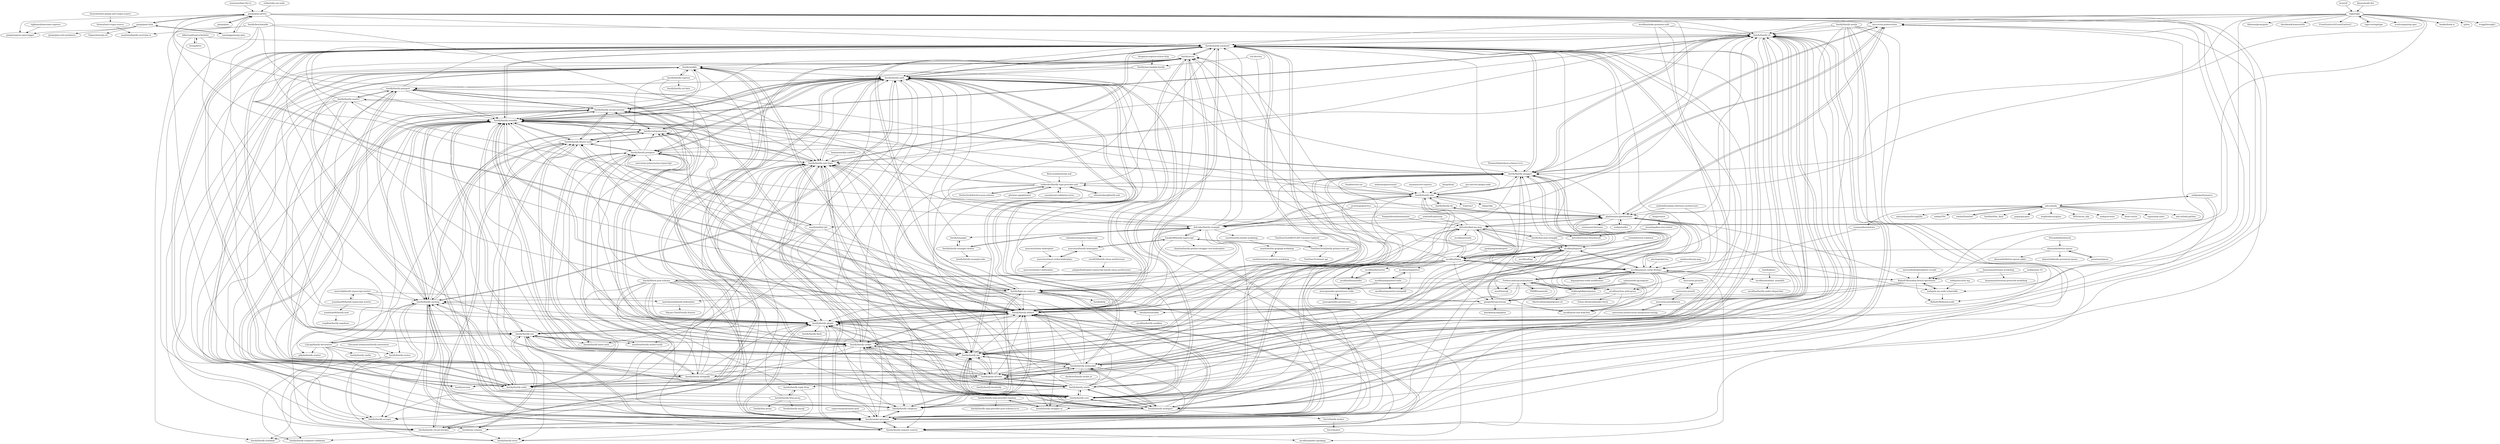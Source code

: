 digraph G {
"tapjs/tapjs" -> "tape-testing/tape" ["e"=1]
"tapjs/tapjs" -> "mercurius-js/mercurius" ["e"=1]
"tapjs/tapjs" -> "fastify/fastify-cli"
"tapjs/tapjs" -> "delvedor/find-my-way"
"tapjs/tapjs" -> "scottcorgan/tap-spec" ["e"=1]
"tapjs/tapjs" -> "fastify/fastify-autoload"
"tapjs/tapjs" -> "fastify/fastify-swagger"
"tapjs/tapjs" -> "hookio/hook.io" ["e"=1]
"tapjs/tapjs" -> "tj/dox" ["e"=1]
"tapjs/tapjs" -> "fastify/light-my-request"
"tapjs/tapjs" -> "rvagg/through2" ["e"=1]
"tapjs/tapjs" -> "thlorenz/proxyquire" ["e"=1]
"tapjs/tapjs" -> "platformatic/platformatic"
"tapjs/tapjs" -> "davidmarkclements/0x" ["e"=1]
"tapjs/tapjs" -> "EventEmitter2/EventEmitter2" ["e"=1]
"fastify/aws-lambda-fastify" -> "fastify/fastify-sensible"
"fastify/aws-lambda-fastify" -> "fastify/fastify-rate-limit"
"fastify/aws-lambda-fastify" -> "fastify/fastify-auth"
"fastify/aws-lambda-fastify" -> "mcollina/hyperid"
"SGrondin/bottleneck" -> "diamondio/better-queue" ["e"=1]
"pinojs/pino-pretty" -> "pinojs/pino" ["e"=1]
"pinojs/pino-pretty" -> "pinojs/pino-http"
"pinojs/pino-pretty" -> "iamolegga/nestjs-pino" ["e"=1]
"pinojs/pino-pretty" -> "fastify/fastify-helmet"
"pinojs/pino-pretty" -> "fastify/fastify-sensible"
"pinojs/pino-pretty" -> "fastify/fastify-swagger"
"pinojs/pino-pretty" -> "fastify/fastify-cli"
"pinojs/pino-pretty" -> "fastify/fastify-multipart"
"pinojs/pino-pretty" -> "fastify/fastify-autoload"
"pinojs/pino-pretty" -> "fastify/light-my-request"
"pinojs/pino-pretty" -> "mercurius-js/mercurius" ["e"=1]
"pinojs/pino-pretty" -> "fastify/fastify-cors"
"pinojs/pino-pretty" -> "pinojs/express-pino-logger"
"pinojs/pino-pretty" -> "fastify/fastify-static"
"pinojs/pino-pretty" -> "delvedor/fastify-example"
"josdejong/workerpool" -> "mcollina/fastq" ["e"=1]
"mercurius-js/mercurius" -> "fastify/fastify-swagger" ["e"=1]
"mercurius-js/mercurius" -> "platformatic/platformatic" ["e"=1]
"mercurius-js/mercurius" -> "fastify/fastify-cli" ["e"=1]
"mercurius-js/mercurius" -> "fastify/fastify-vite" ["e"=1]
"mercurius-js/mercurius" -> "fastify/under-pressure" ["e"=1]
"Ff00ff/mammoth" -> "ForbesLindesay/atdatabases" ["e"=1]
"fastify/fastify-static" -> "fastify/fastify-helmet"
"fastify/fastify-static" -> "fastify/fastify-cors"
"fastify/fastify-static" -> "fastify/fastify-cookie"
"fastify/fastify-static" -> "fastify/fastify-jwt"
"fastify/fastify-static" -> "fastify/fastify-autoload"
"fastify/fastify-static" -> "fastify/fastify-multipart"
"fastify/fastify-static" -> "fastify/point-of-view"
"fastify/fastify-static" -> "fastify/fastify-sensible"
"fastify/fastify-static" -> "fastify/fastify-compress"
"fastify/fastify-static" -> "fastify/fastify-websocket"
"fastify/fastify-static" -> "fastify/fastify-swagger"
"fastify/fastify-static" -> "fastify/fastify-plugin"
"fastify/fastify-static" -> "fastify/fastify-rate-limit"
"fastify/fastify-static" -> "fastify/fastify-cli"
"fastify/fastify-static" -> "fastify/fastify-auth"
"fastify/fluent-json-schema" -> "fastify/fastify-autoload"
"fastify/fluent-json-schema" -> "fastify/fastify-request-context"
"fastify/fluent-json-schema" -> "fastify/fastify-sensible"
"fastify/fluent-json-schema" -> "fastify/fastify-plugin"
"fastify/fluent-json-schema" -> "fastify/fastify-cli"
"fastify/fluent-json-schema" -> "pinojs/thread-stream"
"fastify/fluent-json-schema" -> "delvedor/fastify-example"
"fastify/fluent-json-schema" -> "fastify/light-my-request"
"fastify/fluent-json-schema" -> "fastify/fastify-reply-from"
"fastify/fluent-json-schema" -> "fastify/fastify-mongodb"
"fastify/fluent-json-schema" -> "fastify/under-pressure"
"fastify/fluent-json-schema" -> "fastify/fastify-redis"
"fastify/fluent-json-schema" -> "fastify/fastify-helmet"
"fastify/fluent-json-schema" -> "fastify/point-of-view"
"fastify/fluent-json-schema" -> "fastify/restartable"
"marnusw/date-fns-tz" -> "pinojs/pino-pretty" ["e"=1]
"lmammino/streams-workshop" -> "lmammino/iteration-protocols-workshop"
"lmammino/streams-workshop" -> "RafaelGSS/nodejs-bench-operations"
"fastify/fastify-env" -> "fastify/fastify-autoload"
"fastify/fastify-env" -> "fastify/fastify-sensible"
"fastify/fastify-env" -> "fastify/env-schema"
"fastify/fastify-env" -> "fastify/fastify-plugin"
"fastify/fastify-env" -> "fastify/fastify-auth"
"fastify/fastify-env" -> "fastify/fastify-cookie"
"fastify/fastify-env" -> "fastify/fastify-error"
"fastify/fastify-env" -> "fastify/under-pressure"
"fastify/fastify-env" -> "L2jLiga/fastify-decorators"
"fastify/fastify-env" -> "fastify/fastify-mongodb"
"fastify/fastify-env" -> "nearform/fastify-auth0-verify"
"fastify/fastify-env" -> "fastify/fastify-basic-auth"
"fastify/under-pressure" -> "fastify/fastify-helmet"
"fastify/under-pressure" -> "fastify/fastify-compress"
"fastify/under-pressure" -> "fastify/fastify-caching"
"fastify/under-pressure" -> "fastify/fastify-sensible"
"fastify/under-pressure" -> "fastify/fastify-request-context"
"fastify/under-pressure" -> "fastify/fastify-rate-limit"
"fastify/under-pressure" -> "fastify/fastify-circuit-breaker"
"fastify/under-pressure" -> "fastify/avvio"
"fastify/under-pressure" -> "fastify/fastify-plugin"
"fastify/under-pressure" -> "fastify/fastify-bearer-auth"
"fastify/under-pressure" -> "fastify/env-schema"
"fastify/under-pressure" -> "fastify/fastify-env"
"fastify/under-pressure" -> "fastify/fastify-autoload"
"fastify/under-pressure" -> "fastify/light-my-request"
"fastify/under-pressure" -> "fastify/fastify-auth"
"fastify/fastify-reply-from" -> "fastify/fastify-http-proxy"
"fastify/fastify-reply-from" -> "fastify/fastify-error"
"fastify/fastify-autoload" -> "fastify/fastify-env"
"fastify/fastify-autoload" -> "fastify/fastify-sensible"
"fastify/fastify-autoload" -> "fastify/fastify-plugin"
"fastify/fastify-autoload" -> "fastify/fastify-helmet"
"fastify/fastify-autoload" -> "fastify/fastify-cli"
"fastify/fastify-autoload" -> "fastify/fastify-jwt"
"fastify/fastify-autoload" -> "fastify/fastify-auth"
"fastify/fastify-autoload" -> "fastify/light-my-request"
"fastify/fastify-autoload" -> "fastify/avvio"
"fastify/fastify-autoload" -> "fastify/fastify-rate-limit"
"fastify/fastify-autoload" -> "fastify/fastify-cookie"
"fastify/fastify-autoload" -> "fastify/fastify-multipart"
"fastify/fastify-autoload" -> "fastify/fastify-mongodb"
"fastify/fastify-autoload" -> "fastify/fastify-swagger"
"fastify/fastify-autoload" -> "fastify/under-pressure"
"nodejs/undici" -> "platformatic/platformatic" ["e"=1]
"fastify/fastify-routes" -> "fastify/fastify-response-validation"
"fastify/fastify-routes" -> "fastify/fastify-accepts"
"fastify/fastify-example-twitter" -> "fastify/example"
"fastify/fastify-example-twitter" -> "delvedor/fastify-example"
"fastify/fastify-example-twitter" -> "fastify/fastify-example-todo"
"bcoe/c8" -> "tapjs/tapjs" ["e"=1]
"fastify/fastify-compress" -> "fastify/fastify-caching"
"fastify/fastify-compress" -> "fastify/fastify-accepts"
"fastify/fastify-compress" -> "fastify/under-pressure"
"fastify/fastify-compress" -> "fastify/fastify-helmet"
"fastify/fastify-compress" -> "fastify/light-my-request"
"fastify/fastify-compress" -> "fastify/fastify-bearer-auth"
"fastify/fastify-compress" -> "fastify/middie"
"ForbesLindesay/atdatabases" -> "fastify/under-pressure"
"ForbesLindesay/atdatabases" -> "platformatic/platformatic"
"ForbesLindesay/atdatabases" -> "rickbergfalk/postgrator"
"ForbesLindesay/atdatabases" -> "mcollina/async-cache-dedupe"
"ForbesLindesay/atdatabases" -> "Ff00ff/mammoth" ["e"=1]
"ForbesLindesay/atdatabases" -> "pinojs/thread-stream"
"ForbesLindesay/atdatabases" -> "nearform/sql"
"ForbesLindesay/atdatabases" -> "mcollina/close-with-grace"
"ForbesLindesay/atdatabases" -> "mercurius-js/mercurius" ["e"=1]
"ForbesLindesay/atdatabases" -> "fastify/fastify-helmet"
"ForbesLindesay/atdatabases" -> "fastify/fastify-request-context"
"ForbesLindesay/atdatabases" -> "fastify/light-my-request"
"ForbesLindesay/atdatabases" -> "fastify/fastify-auth"
"matschik/fastify-typescript-starter" -> "yonathan06/fastify-typescript-starter"
"matschik/fastify-typescript-starter" -> "jellydn/fastify-starter"
"matschik/fastify-typescript-starter" -> "mattaharish/fastify-boilerplate"
"matschik/fastify-typescript-starter" -> "fastify/fastify-caching"
"salsita/node-pg-migrate" -> "rickbergfalk/postgrator" ["e"=1]
"fastify/fastify-cookie" -> "fastify/fastify-cors"
"fastify/fastify-cookie" -> "fastify/fastify-autoload"
"fastify/fastify-cookie" -> "fastify/fastify-helmet"
"fastify/fastify-cookie" -> "fastify/fastify-rate-limit"
"fastify/fastify-cookie" -> "fastify/fastify-jwt"
"fastify/fastify-cookie" -> "fastify/fastify-env"
"fastify/fastify-cookie" -> "fastify/session"
"fastify/fastify-cookie" -> "fastify/fastify-secure-session"
"fastify/fastify-cookie" -> "fastify/fastify-compress"
"fastify/fastify-cookie" -> "fastify/fastify-static"
"fastify/fastify-cookie" -> "fastify/fastify-multipart"
"fastify/fastify-cookie" -> "fastify/fastify-plugin"
"fastify/fastify-cookie" -> "fastify/fastify-postgres"
"fastify/fastify-cookie" -> "fastify/fastify-auth"
"fastify/fastify-cookie" -> "fastify/csrf-protection"
"supercharge/promise-pool" -> "fastify/under-pressure" ["e"=1]
"L2jLiga/fastify-decorators" -> "fastify/fastify-env"
"L2jLiga/fastify-decorators" -> "fastify/fastify-error"
"L2jLiga/fastify-decorators" -> "fastify/middie"
"L2jLiga/fastify-decorators" -> "fastify/fastify-routes"
"L2jLiga/fastify-decorators" -> "fastify/fastify-sensible"
"L2jLiga/fastify-decorators" -> "fastify/fastify-awilix"
"L2jLiga/fastify-decorators" -> "fastify/fastify-caching"
"L2jLiga/fastify-decorators" -> "fastify/fastify-response-validation"
"L2jLiga/fastify-decorators" -> "jellydn/fastify-starter"
"L2jLiga/fastify-decorators" -> "fastify/env-schema"
"L2jLiga/fastify-decorators" -> "fastify/fastify-compress"
"fastify/fastify-oauth2" -> "fastify/session"
"fastify/fastify-oauth2" -> "fastify/fastify-autoload"
"fastify/fastify-oauth2" -> "fastify/fastify-env"
"fastify/fastify-oauth2" -> "fastify/fastify-passport"
"fastify/fastify-oauth2" -> "fastify/fastify-sensible"
"fastify/fastify-oauth2" -> "fastify/fastify-secure-session"
"fastify/fastify-oauth2" -> "fastify/under-pressure"
"fastify/fastify-oauth2" -> "fastify/fastify-cookie"
"fastify/fastify-oauth2" -> "fastify/fastify-jwt"
"fastify/fastify-sensible" -> "fastify/fastify-auth"
"fastify/fastify-sensible" -> "fastify/fastify-autoload"
"fastify/fastify-sensible" -> "fastify/fastify-helmet"
"fastify/fastify-sensible" -> "fastify/fastify-caching"
"fastify/fastify-sensible" -> "fastify/fastify-rate-limit"
"fastify/fastify-sensible" -> "fastify/fastify-plugin"
"fastify/fastify-sensible" -> "fastify/fastify-env"
"fastify/fastify-sensible" -> "fastify/fastify-jwt"
"fastify/fastify-sensible" -> "fastify/under-pressure"
"fastify/fastify-sensible" -> "fastify/fastify-secure-session"
"fastify/fastify-sensible" -> "fastify/csrf-protection"
"fastify/fastify-sensible" -> "fastify/fastify-cli"
"fastify/fastify-sensible" -> "fastify/fastify-swagger"
"fastify/fastify-sensible" -> "fastify/fastify-bearer-auth"
"fastify/fastify-sensible" -> "fastify/fastify-redis"
"fastify/fastify-rate-limit" -> "fastify/fastify-helmet"
"fastify/fastify-rate-limit" -> "fastify/fastify-sensible"
"fastify/fastify-rate-limit" -> "fastify/fastify-auth"
"fastify/fastify-rate-limit" -> "fastify/fastify-circuit-breaker"
"fastify/fastify-rate-limit" -> "fastify/fastify-autoload"
"fastify/fastify-rate-limit" -> "fastify/under-pressure"
"fastify/fastify-rate-limit" -> "fastify/fastify-jwt"
"fastify/fastify-rate-limit" -> "fastify/fastify-cors"
"fastify/fastify-rate-limit" -> "fastify/fastify-cookie"
"fastify/fastify-rate-limit" -> "fastify/fastify-swagger"
"fastify/fastify-rate-limit" -> "fastify/fastify-compress"
"fastify/fastify-rate-limit" -> "fastify/fastify-redis"
"fastify/fastify-rate-limit" -> "fastify/fastify-plugin"
"fastify/fastify-rate-limit" -> "fastify/csrf-protection"
"fastify/fastify-rate-limit" -> "fastify/fastify-postgres"
"koajs/router" -> "steambap/koa-tree-router" ["e"=1]
"fastify/fastify-secure-session" -> "fastify/csrf-protection"
"fastify/fastify-secure-session" -> "fastify/fastify-caching"
"fastify/fastify-secure-session" -> "fastify/fastify-bearer-auth"
"fastify/fastify-secure-session" -> "fastify/fastify-helmet"
"fastify/fastify-secure-session" -> "fastify/fastify-sensible"
"fastify/fastify-secure-session" -> "fastify/fastify-auth"
"fastify/fastify-secure-session" -> "fastify/fastify-passport"
"fastify/fastify-secure-session" -> "fastify/middie"
"fastify/fastify-secure-session" -> "fastify/fastify-redis"
"fastify/fastify-secure-session" -> "fastify/fastify-accepts"
"fastify/fastify-secure-session" -> "fastify/fastify-cookie"
"fastify/fastify-circuit-breaker" -> "fastify/fastify-auth"
"fastify/fastify-circuit-breaker" -> "fastify/fastify-bearer-auth"
"fastify/fastify-circuit-breaker" -> "fastify/fastify-schedule"
"fastify/fastify-cors" -> "fastify/fastify-helmet"
"fastify/fastify-cors" -> "fastify/fastify-jwt"
"fastify/fastify-cors" -> "fastify/fastify-cookie"
"fastify/fastify-cors" -> "fastify/fastify-swagger"
"fastify/fastify-cors" -> "fastify/fastify-plugin"
"fastify/fastify-cors" -> "fastify/fastify-rate-limit"
"fastify/fastify-cors" -> "fastify/fastify-auth"
"fastify/fastify-cors" -> "fastify/fastify-static"
"fastify/fastify-cors" -> "fastify/fastify-autoload"
"fastify/fastify-cors" -> "fastify/fastify-compress"
"fastify/fastify-cors" -> "fastify/fastify-multipart"
"fastify/fastify-cors" -> "fastify/middie"
"fastify/fastify-cors" -> "fastify/fastify-postgres"
"fastify/fastify-cors" -> "fastify/fastify-caching"
"fastify/fastify-cors" -> "fastify/fastify-swagger-ui"
"fastify/benchmarks" -> "fastify/fastify-plugin"
"fastify/benchmarks" -> "nearform/fastify-overview-ui"
"fastify/benchmarks" -> "fastify/fastify-request-context"
"fastify/benchmarks" -> "fastify/fastify-cli"
"fastify/benchmarks" -> "fastify/fastify-mongodb"
"fastify/benchmarks" -> "fastify/fastify-rate-limit"
"fastify/benchmarks" -> "fastify/fastify-postgres"
"fastify/fastify-postgres" -> "fastify/fastify-bearer-auth"
"fastify/fastify-postgres" -> "fastify/fastify-helmet"
"fastify/fastify-postgres" -> "fastify/fastify-redis"
"fastify/fastify-postgres" -> "fastify/fastify-auth"
"fastify/fastify-postgres" -> "fastify/fastify-plugin"
"fastify/fastify-postgres" -> "fastify/fastify-rate-limit"
"fastify/fastify-postgres" -> "nearform/fastify-auth0-verify"
"fastify/fastify-postgres" -> "fastify/fastify-jwt"
"fastify/fastify-postgres" -> "fastify/fastify-cookie"
"fastify/fastify-postgres" -> "fastify/csrf-protection"
"fastify/fastify-postgres" -> "nearform/fast-jwt"
"fastify/fastify-postgres" -> "mercurius-js/mercurius-typescript"
"fastify/fastify-postgres" -> "fastify/fastify-sensible"
"fastify/env-schema" -> "fastify/fastify-env"
"fastify/env-schema" -> "fastify/under-pressure"
"fastify/env-schema" -> "fastify/fastify-error"
"fastify/env-schema" -> "fastify/fastify-response-validation"
"fastify/example" -> "fastify/fastify-secure-session"
"fastify/example" -> "fastify/fastify-example-twitter"
"fastify/fastify-http-proxy" -> "fastify/fastify-reply-from"
"fastify/fastify-http-proxy" -> "fastify/fast-proxy" ["e"=1]
"fastify/fastify-http-proxy" -> "fastify/fastify-sensible"
"fastify/fastify-http-proxy" -> "fastify/fastify-rate-limit"
"fastify/fastify-http-proxy" -> "fastify/fastify-mysql"
"steambap/koa-tree-router" -> "delvedor/router-benchmark"
"mcollina/mqemitter" -> "mcollina/mqemitter-redis"
"mcollina/mqemitter" -> "mcollina/mqemitter-mongodb"
"fastify/light-my-request" -> "fastify/fastify-autoload"
"fastify/light-my-request" -> "fastify/avvio"
"fastify/light-my-request" -> "fastify/fastify-compress"
"fastify/light-my-request" -> "fastify/fastify-helmet"
"fastify/light-my-request" -> "fastify/fastify-request-context"
"fastify/light-my-request" -> "fastify/under-pressure"
"fastify/light-my-request" -> "fastify/fastify-auth"
"fastify/light-my-request" -> "fastify/fastify-caching"
"fastify/light-my-request" -> "fastify/help"
"fastify/light-my-request" -> "fastify/fastify-bearer-auth"
"fastify/light-my-request" -> "fastify/fastify-plugin"
"fastify/light-my-request" -> "fastify/fastify-circuit-breaker"
"fastify/light-my-request" -> "fastify/fastify-sensible"
"fastify/fastify-caching" -> "fastify/fastify-redis"
"fastify/fastify-caching" -> "fastify/fastify-accepts"
"fastify/fastify-caching" -> "fastify/fastify-sensible"
"fastify/fastify-caching" -> "fastify/fastify-bearer-auth"
"fastify/fastify-caching" -> "fastify/fastify-helmet"
"fastify/fastify-caching" -> "fastify/fastify-secure-session"
"fastify/fastify-caching" -> "fastify/fastify-compress"
"fastify/fastify-caching" -> "fastify/middie"
"fastify/fastify-caching" -> "fastify/fastify-schedule"
"fastify/fastify-caching" -> "fastify/under-pressure"
"fastify/fastify-caching" -> "fastify/fastify-auth"
"fastify/fastify-caching" -> "fastify/fastify-request-context"
"fastify/fastify-caching" -> "fastify/fastify-error"
"fastify/fastify-caching" -> "fastify/fastify-circuit-breaker"
"fastify/fastify-caching" -> "fastify/csrf-protection"
"fastify/csrf-protection" -> "fastify/fastify-secure-session"
"fastify/csrf-protection" -> "fastify/fastify-bearer-auth"
"fastify/csrf-protection" -> "fastify/fastify-auth"
"fastify/csrf-protection" -> "fastify/fastify-plugin"
"fastify/csrf-protection" -> "fastify/fastify-helmet"
"fastify/csrf-protection" -> "fastify/fastify-sensible"
"fastify/csrf-protection" -> "fastify/fastify-caching"
"fastify/fastify-passport" -> "fastify/fastify-auth"
"fastify/fastify-passport" -> "fastify/fastify-secure-session"
"fastify/fastify-passport" -> "fastify/point-of-view"
"fastify/fastify-passport" -> "fastify/fastify-websocket"
"fastify/fastify-passport" -> "fastify/fastify-redis"
"fastify/fastify-passport" -> "fastify/fastify-oauth2"
"fastify/fastify-passport" -> "fastify/fastify-sensible"
"fastify/fastify-passport" -> "fastify/fastify-rate-limit"
"fastify/fastify-passport" -> "fastify/fastify-autoload"
"fastify/fastify-passport" -> "fastify/session"
"fastify/fastify-passport" -> "fastify/fastify-jwt"
"fastify/fastify-express" -> "fastify/middie"
"fastify/fastify-express" -> "fastify/fastify-accepts"
"fastify/fastify-express" -> "fastify/fastify-url-data"
"fastify/fastify-express" -> "fastify/fastify-bearer-auth"
"fastify/fastify-basic-auth" -> "fastify/fastify-bearer-auth"
"piscinajs/piscina" -> "mcollina/async-cache-dedupe" ["e"=1]
"nodeshift/nodejs-reference-architecture" -> "platformatic/platformatic" ["e"=1]
"nodeshift/nodejs-reference-architecture" -> "mcollina/async-cache-dedupe" ["e"=1]
"nearform/fast-jwt" -> "nearform/fastify-auth0-verify"
"nearform/fast-jwt" -> "fastify/under-pressure"
"nearform/fast-jwt" -> "fastify/fastify-postgres"
"nearform/fast-jwt" -> "fastify/fastify-sensible"
"nearform/fast-jwt" -> "fastify/fastify-helmet"
"nearform/fast-jwt" -> "fastify/fastify-auth"
"nearform/fast-jwt" -> "fastify/fastify-request-context"
"eta-dev/eta" -> "fastify/point-of-view" ["e"=1]
"eta-dev/eta" -> "fastify/aws-lambda-fastify" ["e"=1]
"breejs/bree" -> "kibertoad/toad-scheduler" ["e"=1]
"nodejs/next-10" -> "RafaelGSS/nodejs-bench-operations" ["e"=1]
"nodejs/next-10" -> "RafaelGSS/bench-node" ["e"=1]
"iamolegga/nestjs-pino" -> "pinojs/pino-http" ["e"=1]
"iamolegga/nestjs-pino" -> "pinojs/pino-pretty" ["e"=1]
"ThomasAribart/json-schema-to-ts" -> "fastify/fastify-swagger" ["e"=1]
"fox1t/fastify-multer" -> "fox1t/multer"
"yonathan06/fastify-now" -> "coopflow/fastify-supabase"
"yonathan06/fastify-typescript-starter" -> "matschik/fastify-typescript-starter"
"yonathan06/fastify-typescript-starter" -> "yonathan06/fastify-now"
"fastify/fastify-request-context" -> "fastify/fastify-caching"
"fastify/fastify-request-context" -> "fastify/under-pressure"
"fastify/fastify-request-context" -> "mcollina/public-speaking"
"fastify/fastify-request-context" -> "fastify/avvio"
"fastify/fastify-request-context" -> "fastify/fastify-plugin"
"mattaharish/fastify-boilerplate" -> "Shyam-Chen/Fastify-Starter"
"mcollina/mqemitter-redis" -> "moscajs/aedes-persistence-redis"
"mcollina/mqemitter-redis" -> "mcollina/mqemitter"
"mcollina/mqemitter-redis" -> "mcollina/mqemitter-mongodb"
"mercurius-js/mercurius-integration-testing" -> "mercurius-js/validation"
"GiovanniCardamone/fastify-autoroutes" -> "fastify/fastify-routes"
"delvedor/fastify-example" -> "fastify/example"
"delvedor/fastify-example" -> "platformatic/platformatic"
"delvedor/fastify-example" -> "fastify/fastify-sensible"
"delvedor/fastify-example" -> "fastify/fastify-cli"
"delvedor/fastify-example" -> "fastify/fluent-json-schema"
"delvedor/fastify-example" -> "fastify/fastify-autoload"
"delvedor/fastify-example" -> "fastify/fastify-example-twitter"
"delvedor/fastify-example" -> "fastify/fastify-auth"
"delvedor/fastify-example" -> "hmake98/fastify-typescript"
"delvedor/fastify-example" -> "fastify/light-my-request"
"delvedor/fastify-example" -> "nearform/the-fastify-workshop"
"delvedor/fastify-example" -> "fastify/fastify-helmet"
"delvedor/fastify-example" -> "fastify/avvio"
"delvedor/fastify-example" -> "fastify/fastify-vite"
"delvedor/fastify-example" -> "fastify/fastify-swagger"
"axe-me/vite-plugin-node" -> "fastify/fastify-vite" ["e"=1]
"pinojs/thread-stream" -> "mcollina/on-exit-leak-free"
"pinojs/thread-stream" -> "knockaway/sqsiphon"
"pinojs/thread-stream" -> "fastify/restartable"
"mcollina/fastq" -> "mcollina/async-cache-dedupe"
"mcollina/fastq" -> "mcollina/mqemitter"
"mcollina/fastq" -> "fastify/avvio"
"mcollina/fastq" -> "mcollina/fastparallel"
"mcollina/fastq" -> "fastify/under-pressure"
"mcollina/fastq" -> "fastify/fastify-autoload"
"mcollina/fastq" -> "mcollina/hyperid"
"mcollina/fastq" -> "mcollina/fastseries"
"mcollina/fastq" -> "delvedor/find-my-way"
"mcollina/fastq" -> "platformatic/platformatic"
"mcollina/fastq" -> "pinojs/thread-stream"
"mcollina/fastq" -> "fastify/fastify-helmet"
"mcollina/fastq" -> "fastify/light-my-request"
"mcollina/fastq" -> "fastify/fastify-vite"
"mcollina/fastq" -> "mcollina/close-with-grace"
"mcollina/async-cache-dedupe" -> "mcollina/fastq"
"mcollina/async-cache-dedupe" -> "fastify/under-pressure"
"mcollina/async-cache-dedupe" -> "mcollina/on-exit-leak-free"
"mcollina/async-cache-dedupe" -> "mcollina/hyperid"
"mcollina/async-cache-dedupe" -> "platformatic/platformatic"
"mcollina/async-cache-dedupe" -> "RafaelGSS/nodejs-bench-operations"
"mcollina/async-cache-dedupe" -> "mcollina/close-with-grace"
"mcollina/async-cache-dedupe" -> "delvedor/find-my-way"
"mcollina/async-cache-dedupe" -> "fastify/fastify-helmet"
"mcollina/async-cache-dedupe" -> "mcollina/public-speaking"
"mcollina/async-cache-dedupe" -> "pinojs/thread-stream"
"mcollina/async-cache-dedupe" -> "Asjas/prisma-redis-middleware" ["e"=1]
"mcollina/async-cache-dedupe" -> "mercurius-js/cache"
"mcollina/async-cache-dedupe" -> "ForbesLindesay/atdatabases"
"mcollina/async-cache-dedupe" -> "mcollina/modular_monolith"
"StefanTerdell/zod-to-json-schema" -> "turkerdev/fastify-type-provider-zod" ["e"=1]
"simdutf/simdutf" -> "ada-url/ada" ["e"=1]
"frandiox/vite-ssr" -> "fastify/fastify-vite" ["e"=1]
"kibertoad/toad-scheduler" -> "fastify/fastify-schedule"
"kibertoad/toad-scheduler" -> "fastify/fastify-autoload"
"kibertoad/toad-scheduler" -> "fastify/fastify-plugin"
"kibertoad/toad-scheduler" -> "breejs/bree" ["e"=1]
"hmake98/fastify-typescript" -> "TomDoesTech/fastify-prisma-rest-api"
"hmake98/fastify-typescript" -> "danielm/fastify-prisma-swagger-rest-boilerplate"
"hmake98/fastify-typescript" -> "mattaharish/fastify-boilerplate"
"hmake98/fastify-typescript" -> "delvedor/fastify-example"
"hmake98/fastify-typescript" -> "marcoturi/fastify-boilerplate"
"loonywizard/js-confetti" -> "fastify/fastify-rate-limit" ["e"=1]
"mcollina/close-with-grace" -> "mcollina/on-exit-leak-free"
"mcollina/close-with-grace" -> "pinojs/thread-stream"
"mcollina/close-with-grace" -> "Ethan-Arrowood/undici-fetch"
"Asjas/prisma-redis-middleware" -> "mcollina/async-cache-dedupe" ["e"=1]
"fastify/fastify-vite" -> "fastify/fastify-dx" ["e"=1]
"fastify/fastify-vite" -> "mercurius-js/mercurius" ["e"=1]
"fastify/fastify-vite" -> "fastify/fastify-cors"
"fastify/fastify-vite" -> "h3js/rou3" ["e"=1]
"fastify/fastify-vite" -> "mcollina/async-cache-dedupe"
"fastify/fastify-vite" -> "fastify/point-of-view"
"fastify/fastify-vite" -> "delvedor/fastify-example"
"fastify/fastify-vite" -> "turkerdev/fastify-type-provider-zod"
"fastify/fastify-vite" -> "fastify/fastify-swagger"
"fastify/fastify-vite" -> "fastify/fastify-autoload"
"fastify/fastify-vite" -> "fastify/fastify-passport"
"fastify/fastify-vite" -> "vikejs/vike" ["e"=1]
"fastify/fastify-vite" -> "fastify/light-my-request"
"fastify/fastify-vite" -> "fastify/under-pressure"
"fastify/fastify-vite" -> "fastify/fastify-sensible"
"mercurius-js/auth" -> "mercurius-js/validation"
"mercurius-js/auth" -> "mercurius-js/cache"
"nearform/the-fastify-workshop" -> "nearform/the-graphql-workshop"
"mcollina/fastparallel" -> "mcollina/fastseries"
"mcollina/fastseries" -> "mcollina/fastparallel"
"mercurius-js/validation" -> "mercurius-js/mercurius-integration-testing"
"mercurius-js/cache" -> "mercurius-js/auth"
"evanwashere/mitata" -> "mcollina/async-cache-dedupe" ["e"=1]
"microsoft/deoptexplorer-vscode" -> "RafaelGSS/nodejs-bench-operations" ["e"=1]
"turkerdev/fastify-type-provider-zod" -> "elierotenberg/fastify-zod"
"turkerdev/fastify-type-provider-zod" -> "fastify/fastify-swagger"
"turkerdev/fastify-type-provider-zod" -> "fastify/fastify-type-provider-typebox"
"turkerdev/fastify-type-provider-zod" -> "fastify/fastify-swagger-ui"
"turkerdev/fastify-type-provider-zod" -> "fastify/fastify-sensible"
"turkerdev/fastify-type-provider-zod" -> "fastify/fastify-rate-limit"
"turkerdev/fastify-type-provider-zod" -> "fastify/fastify-jwt"
"turkerdev/fastify-type-provider-zod" -> "fastify/fastify-autoload"
"turkerdev/fastify-type-provider-zod" -> "fastify/fastify-vite"
"turkerdev/fastify-type-provider-zod" -> "plotwist-app/plotwist" ["e"=1]
"turkerdev/fastify-type-provider-zod" -> "causaly/zod-validation-error" ["e"=1]
"turkerdev/fastify-type-provider-zod" -> "fastify/fastify-oauth2"
"turkerdev/fastify-type-provider-zod" -> "StefanTerdell/zod-to-json-schema" ["e"=1]
"practicajs/practica" -> "platformatic/platformatic" ["e"=1]
"practicajs/practica" -> "delvedor/fastify-example" ["e"=1]
"TomDoesTech/fastify-prisma-rest-api" -> "TomDoesTech/user-api"
"TomDoesTech/fastify-prisma-rest-api" -> "hmake98/fastify-typescript"
"fastify/fastify-dx" -> "fastify/fastify-vite" ["e"=1]
"fastify/fastify-dx" -> "platformatic/platformatic" ["e"=1]
"fastify/fastify-dx" -> "fastify/fastify-oauth2" ["e"=1]
"BenLorantfy/nestjs-zod" -> "turkerdev/fastify-type-provider-zod" ["e"=1]
"TomDoesTech/REST-API-Tutorial-Updated" -> "TomDoesTech/fastify-prisma-rest-api" ["e"=1]
"lirantal/anti-trojan-source" -> "nearform/fastify-overview-ui"
"oedotme/generouted" -> "fastify/fastify-vite" ["e"=1]
"diamondio/better-queue" -> "diamondio/better-queue-sqlite"
"diamondio/better-queue" -> "damoclark/node-persistent-queue"
"diamondio/better-queue" -> "jessetane/queue"
"diamondio/better-queue" -> "mcollina/fastq"
"redis/redis-om-node" -> "pinojs/pino-pretty" ["e"=1]
"RafaelGSS/nodejs-bench-operations" -> "RafaelGSS/bench-node"
"RafaelGSS/nodejs-bench-operations" -> "nodejs/is-my-node-vulnerable"
"RafaelGSS/nodejs-bench-operations" -> "mcollina/async-cache-dedupe"
"RafaelGSS/nodejs-bench-operations" -> "pinojs/thread-stream"
"RafaelGSS/nodejs-bench-operations" -> "mcollina/on-exit-leak-free"
"revell29/fastify-clean-architecture" -> "aslupin/boilerplate-typescript-fastify-clean-architecture"
"elierotenberg/fastify-zod" -> "turkerdev/fastify-type-provider-zod"
"elierotenberg/fastify-zod" -> "fastify/fastify-swagger-ui"
"lirantal/eslint-plugin-anti-trojan-source" -> "lirantal/anti-trojan-source"
"fastify/restartable" -> "mcollina/fastify-sandbox"
"fastify/fastify-type-provider-typebox" -> "fastify/fastify-swagger-ui"
"fastify/fastify-type-provider-typebox" -> "fastify/fastify-type-provider-json-schema-to-ts"
"nearform/the-graphql-workshop" -> "nearform/react-patterns-workshop"
"nearform/react-patterns-workshop" -> "nearform/the-graphql-workshop"
"moscajs/aedes-persistence-redis" -> "moscajs/aedes-persistence"
"moscajs/aedes-persistence" -> "moscajs/aedes-persistence-redis"
"causaly/zod-validation-error" -> "turkerdev/fastify-type-provider-zod" ["e"=1]
"pinojs/pino" -> "pinojs/pino-pretty" ["e"=1]
"platformatic/platformatic" -> "delvedor/fastify-example"
"platformatic/platformatic" -> "mercurius-js/mercurius" ["e"=1]
"platformatic/platformatic" -> "mcollina/async-cache-dedupe"
"platformatic/platformatic" -> "ForbesLindesay/atdatabases"
"platformatic/platformatic" -> "nodejs/undici" ["e"=1]
"platformatic/platformatic" -> "delvedor/find-my-way"
"platformatic/platformatic" -> "fastify/fastify-swagger"
"platformatic/platformatic" -> "fastify/fastify-dx" ["e"=1]
"platformatic/platformatic" -> "RafaelGSS/nodejs-bench-operations"
"platformatic/platformatic" -> "oramasearch/orama" ["e"=1]
"platformatic/platformatic" -> "mcollina/fastq"
"platformatic/platformatic" -> "fastify/avvio"
"platformatic/platformatic" -> "fastify/fastify-vite"
"platformatic/platformatic" -> "fastify/fastify-autoload"
"platformatic/platformatic" -> "nodejs/is-my-node-vulnerable"
"nodejs/is-my-node-vulnerable" -> "RafaelGSS/nodejs-bench-operations"
"nodejs/is-my-node-vulnerable" -> "RafaelGSS/bench-node"
"szymmis/vite-express" -> "fastify/fastify-vite" ["e"=1]
"pinojs/pino-http" -> "pinojs/pino-pretty"
"pinojs/pino-http" -> "iamolegga/nestjs-pino" ["e"=1]
"pinojs/pino-http" -> "pinojs/express-pino-logger"
"pinojs/pino-http" -> "pinojs/pino-std-serializers"
"pinojs/pino-http" -> "Papooch/nestjs-cls" ["e"=1]
"fastify/fastify-swagger-ui" -> "fastify/fastify-swagger"
"fastify/fastify-swagger-ui" -> "fastify/fastify-type-provider-typebox"
"ada-url/ada" -> "simdutf/simdutf" ["e"=1]
"ada-url/ada" -> "nodejs/performance"
"ada-url/ada" -> "platformatic/platformatic"
"ada-url/ada" -> "fastfloat/fast_float" ["e"=1]
"ada-url/ada" -> "pnpm/pacquet" ["e"=1]
"ada-url/ada" -> "RafaelGSS/nodejs-bench-operations"
"ada-url/ada" -> "stephenberry/glaze" ["e"=1]
"ada-url/ada" -> "TkTech/can_ada"
"ada-url/ada" -> "evanwashere/mitata" ["e"=1]
"ada-url/ada" -> "nodejs/uvwasi"
"ada-url/ada" -> "boost-ext/ut" ["e"=1]
"ada-url/ada" -> "mpusz/mp-units" ["e"=1]
"ada-url/ada" -> "ada-url/ada-python"
"ada-url/ada" -> "ashvardanian/StringZilla" ["e"=1]
"ada-url/ada" -> "nodejs/TSC" ["e"=1]
"nodejs/performance" -> "RafaelGSS/nodejs-bench-operations"
"nodejs/performance" -> "ada-url/ada"
"nodejs/performance" -> "nodejs/is-my-node-vulnerable"
"tape-testing/tape" -> "tapjs/tapjs" ["e"=1]
"kitajs/html" -> "fastify/fastify-vite" ["e"=1]
"mcollina/hyperid" -> "mcollina/async-cache-dedupe"
"mcollina/hyperid" -> "fastify/fastify-helmet"
"mcollina/hyperid" -> "fastify/middie"
"mcollina/hyperid" -> "fastify/point-of-view"
"mcollina/hyperid" -> "nearform/sql"
"mcollina/hyperid" -> "mcollina/close-with-grace"
"mcollina/hyperid" -> "fastify/under-pressure"
"mcollina/hyperid" -> "pinojs/thread-stream"
"mcollina/hyperid" -> "mcollina/hwp"
"mcollina/hyperid" -> "fastify/fastify-autoload"
"mcollina/hyperid" -> "mcollina/on-exit-leak-free"
"mcollina/hyperid" -> "fastify/fastify-websocket"
"mcollina/hyperid" -> "mcollina/fastq"
"fastify/fast-json-stringify" -> "delvedor/find-my-way" ["e"=1]
"fastify/fast-json-stringify" -> "fastify/fastify-cli" ["e"=1]
"fastify/fast-json-stringify" -> "fastify/fastify-swagger" ["e"=1]
"fastify/fast-json-stringify" -> "mcollina/hyperid" ["e"=1]
"fastify/avvio" -> "fastify/fastify-plugin"
"fastify/avvio" -> "fastify/fastify-autoload"
"fastify/avvio" -> "fastify/fastify-request-context"
"fastify/avvio" -> "fastify/under-pressure"
"fastify/avvio" -> "fastify/light-my-request"
"fastify/avvio" -> "fastify/fastify-circuit-breaker"
"fastify/avvio" -> "fastify/fastify-caching"
"fastify/avvio" -> "fastify/fastify-auth"
"fastify/avvio" -> "fastify/fastify-helmet"
"fastify/avvio" -> "fastify/fastify-sensible"
"fastify/avvio" -> "fastify/fastify-error"
"fastify/avvio" -> "fastify/middie"
"marcoturi/ionic-boilerplate" -> "marcoturi/react-redux-boilerplate" ["e"=1]
"rajikaimal/awesome-express" -> "pinojs/express-pino-logger" ["e"=1]
"jessetane/queue" -> "diamondio/better-queue"
"mcollina/modular_monolith" -> "mcollina/fastify-undici-dispatcher"
"rickbergfalk/postgrator" -> "MattiLehtinen/postgrator-cli"
"rickbergfalk/postgrator" -> "ForbesLindesay/atdatabases"
"Yomguithereal/mnemonist" -> "delvedor/find-my-way" ["e"=1]
"Yomguithereal/mnemonist" -> "nearform/fast-jwt" ["e"=1]
"nodejs/security-wg" -> "nodejs/is-my-node-vulnerable" ["e"=1]
"fastify/fastify-cli" -> "fastify/fastify-autoload"
"fastify/fastify-cli" -> "fastify/fastify-sensible"
"fastify/fastify-cli" -> "fastify/fastify-plugin"
"fastify/fastify-cli" -> "fastify/fastify-swagger"
"fastify/fastify-cli" -> "fastify/fastify-auth"
"fastify/fastify-cli" -> "fastify/fastify-helmet"
"fastify/fastify-cli" -> "fastify/fastify-rate-limit"
"fastify/fastify-cli" -> "fastify/fastify-jwt"
"fastify/fastify-cli" -> "fastify/point-of-view"
"fastify/fastify-cli" -> "fastify/fastify-env"
"fastify/fastify-cli" -> "fastify/fastify-websocket"
"fastify/fastify-cli" -> "fastify/fastify-postgres"
"fastify/fastify-cli" -> "fastify/fastify-multipart"
"fastify/fastify-cli" -> "fastify/fastify-compress"
"fastify/fastify-cli" -> "fastify/under-pressure"
"sindresorhus/p-map" -> "mcollina/async-cache-dedupe" ["e"=1]
"dougmoscrop/serverless-http" -> "fastify/aws-lambda-fastify" ["e"=1]
"edwinhern/express-typescript" -> "marcoturi/fastify-boilerplate" ["e"=1]
"plotwist-app/plotwist" -> "turkerdev/fastify-type-provider-zod" ["e"=1]
"marcoturi/react-redux-boilerplate" -> "marcoturi/fastify-boilerplate"
"marcoturi/react-redux-boilerplate" -> "marcoturi/ionic1-boilerplate" ["e"=1]
"nodeshift/opossum" -> "fastify/under-pressure" ["e"=1]
"nodeshift/opossum" -> "delvedor/find-my-way" ["e"=1]
"fastify/fastify-swagger" -> "fastify/fastify-swagger-ui"
"fastify/fastify-swagger" -> "fastify/fastify-jwt"
"fastify/fastify-swagger" -> "fastify/fastify-cors"
"fastify/fastify-swagger" -> "fastify/fastify-sensible"
"fastify/fastify-swagger" -> "fastify/fastify-auth"
"fastify/fastify-swagger" -> "fastify/fastify-cli"
"fastify/fastify-swagger" -> "fastify/fastify-rate-limit"
"fastify/fastify-swagger" -> "fastify/fastify-autoload"
"fastify/fastify-swagger" -> "turkerdev/fastify-type-provider-zod"
"fastify/fastify-swagger" -> "fastify/fastify-multipart"
"fastify/fastify-swagger" -> "fastify/under-pressure"
"fastify/fastify-swagger" -> "fastify/fastify-websocket"
"fastify/fastify-swagger" -> "fastify/fastify-helmet"
"fastify/fastify-swagger" -> "mercurius-js/mercurius" ["e"=1]
"fastify/fastify-swagger" -> "fastify/fastify-cookie"
"icebob/fastest-validator" -> "mcollina/hyperid" ["e"=1]
"fastify/middie" -> "fastify/fastify-accepts"
"fastify/middie" -> "fastify/fastify-caching"
"fastify/middie" -> "fastify/fastify-plugin"
"fastify/middie" -> "fastify/fastify-helmet"
"fastify/middie" -> "fastify/fastify-redis"
"fastify/middie" -> "fastify/fastify-secure-session"
"fastify/middie" -> "fastify/fastify-express"
"fastify/middie" -> "fastify/fastify-auth"
"fastify/middie" -> "fastify/fastify-circuit-breaker"
"fastify/fastify-plugin" -> "fastify/fastify-autoload"
"fastify/fastify-plugin" -> "fastify/fastify-jwt"
"fastify/fastify-plugin" -> "fastify/fastify-sensible"
"fastify/fastify-plugin" -> "fastify/avvio"
"fastify/fastify-plugin" -> "fastify/middie"
"fastify/fastify-plugin" -> "fastify/csrf-protection"
"fastify/fastify-plugin" -> "fastify/fastify-env"
"fastify/fastify-plugin" -> "fastify/fastify-helmet"
"fastify/fastify-plugin" -> "fastify/fastify-flash"
"fastify/fastify-plugin" -> "fastify/fastify-cli"
"fastify/fastify-plugin" -> "fastify/fastify-request-context"
"fastify/fastify-plugin" -> "fastify/under-pressure"
"fastify/fastify-plugin" -> "fastify/fastify-accepts"
"fastify/fastify-plugin" -> "fastify/fastify-cors"
"fastify/fastify-plugin" -> "fastify/fastify-caching"
"delvedor/find-my-way" -> "fastify/fast-json-stringify" ["e"=1]
"delvedor/find-my-way" -> "fastify/avvio"
"delvedor/find-my-way" -> "mcollina/async-cache-dedupe"
"delvedor/find-my-way" -> "delvedor/router-benchmark"
"delvedor/find-my-way" -> "fastify/light-my-request"
"delvedor/find-my-way" -> "fastify/fastify-plugin"
"delvedor/find-my-way" -> "platformatic/platformatic"
"delvedor/find-my-way" -> "mcollina/reusify"
"delvedor/find-my-way" -> "fastify/under-pressure"
"delvedor/find-my-way" -> "pinojs/thread-stream"
"delvedor/find-my-way" -> "mcollina/fastq"
"delvedor/find-my-way" -> "fastify/fastify-helmet"
"delvedor/find-my-way" -> "fastify/fastify-jwt"
"delvedor/find-my-way" -> "mercurius-js/mercurius" ["e"=1]
"delvedor/find-my-way" -> "mcollina/hyperid"
"marcoturi/fastify-boilerplate" -> "marcoturi/react-redux-boilerplate"
"marcoturi/fastify-boilerplate" -> "hmake98/fastify-typescript"
"marcoturi/fastify-boilerplate" -> "revell29/fastify-clean-architecture"
"fastify/point-of-view" -> "fastify/fastify-passport"
"fastify/point-of-view" -> "fastify/fastify-autoload"
"fastify/point-of-view" -> "fastify/fastify-reply-from"
"fastify/point-of-view" -> "fastify/fastify-plugin"
"fastify/point-of-view" -> "fastify/fastify-cli"
"fastify/point-of-view" -> "fastify/fastify-jwt"
"fastify/point-of-view" -> "fastify/fastify-helmet"
"fastify/point-of-view" -> "fastify/fastify-formbody"
"fastify/point-of-view" -> "fastify/fastify-sensible"
"fastify/point-of-view" -> "fastify/fastify-static"
"fastify/point-of-view" -> "fastify/fastify-auth"
"fastify/point-of-view" -> "fastify/fastify-cookie"
"fastify/point-of-view" -> "fastify/fastify-websocket"
"fastify/point-of-view" -> "fastify/session"
"fastify/fastify-redis" -> "fastify/fastify-caching"
"fastify/fastify-redis" -> "fastify/middie"
"fastify/fastify-redis" -> "fastify/fastify-postgres"
"fastify/fastify-redis" -> "fastify/fastify-secure-session"
"fastify/fastify-redis" -> "fastify/fastify-websocket"
"fastify/fastify-redis" -> "fastify/fastify-sensible"
"fastify/fastify-redis" -> "fastify/csrf-protection"
"fastify/fastify-redis" -> "fastify/fastify-rate-limit"
"fastify/fastify-multipart" -> "fastify/fastify-autoload"
"fastify/fastify-multipart" -> "fastify/fastify-jwt"
"fastify/fastify-multipart" -> "fastify/fastify-rate-limit"
"fastify/fastify-multipart" -> "fastify/fastify-cookie"
"fastify/fastify-multipart" -> "fastify/fastify-swagger"
"fastify/fastify-multipart" -> "fastify/fastify-helmet"
"fastify/fastify-multipart" -> "fastify/fastify-static"
"fastify/fastify-multipart" -> "fastify/fastify-sensible"
"fastify/fastify-multipart" -> "fastify/fastify-cors"
"fastify/fastify-multipart" -> "fastify/fastify-websocket"
"fastify/fastify-multipart" -> "fox1t/fastify-multer"
"fastify/fastify-multipart" -> "fastify/under-pressure"
"fastify/fastify-multipart" -> "fastify/fastify-plugin"
"fastify/fastify-multipart" -> "fastify/fastify-cli"
"fastify/fastify-multipart" -> "fastify/point-of-view"
"fastify/fastify-mongodb" -> "fastify/fastify-autoload"
"fastify/fastify-mongodb" -> "fastify/fastify-env"
"fastify/fastify-mongodb" -> "fastify/fastify-websocket"
"fastify/fastify-mongodb" -> "fastify/fastify-redis"
"fastify/fastify-mongodb" -> "fastify/fastify-plugin"
"fastify/fastify-mongodb" -> "fastify/fastify-passport"
"fastify/fastify-mongodb" -> "fastify/fastify-rate-limit"
"fastify/fastify-mongodb" -> "fastify/fastify-helmet"
"fastify/fastify-mongodb" -> "fastify/fastify-sensible"
"fastify/fastify-mongodb" -> "fastify/fastify-auth"
"fastify/fastify-mongodb" -> "fastify/fastify-cookie"
"fastify/fastify-mongodb" -> "fastify/fastify-cli"
"fastify/fastify-bearer-auth" -> "fastify/fastify-auth"
"fastify/fastify-bearer-auth" -> "fastify/fastify-basic-auth"
"fastify/fastify-bearer-auth" -> "fastify/fastify-caching"
"fastify/fastify-bearer-auth" -> "fastify/fastify-helmet"
"fastify/fastify-bearer-auth" -> "fastify/fastify-postgres"
"fastify/fastify-bearer-auth" -> "fastify/fastify-secure-session"
"fastify/fastify-bearer-auth" -> "fastify/fastify-circuit-breaker"
"fastify/fastify-bearer-auth" -> "fastify/fastify-routes"
"fastify/fastify-bearer-auth" -> "fastify/csrf-protection"
"fastify/fastify-bearer-auth" -> "fastify/fastify-sensible"
"fastify/demo" -> "mcollina/modular_monolith"
"fgnass/node-dev" -> "tapjs/tapjs" ["e"=1]
"fastify/fastify-helmet" -> "fastify/fastify-rate-limit"
"fastify/fastify-helmet" -> "fastify/fastify-sensible"
"fastify/fastify-helmet" -> "fastify/fastify-autoload"
"fastify/fastify-helmet" -> "fastify/fastify-bearer-auth"
"fastify/fastify-helmet" -> "fastify/fastify-cors"
"fastify/fastify-helmet" -> "fastify/fastify-caching"
"fastify/fastify-helmet" -> "fastify/fastify-auth"
"fastify/fastify-helmet" -> "fastify/under-pressure"
"fastify/fastify-helmet" -> "fastify/fastify-postgres"
"fastify/fastify-helmet" -> "fastify/fastify-compress"
"fastify/fastify-helmet" -> "fastify/fastify-secure-session"
"fastify/fastify-helmet" -> "fastify/middie"
"fastify/fastify-helmet" -> "fastify/csrf-protection"
"fastify/fastify-helmet" -> "fastify/fastify-plugin"
"fastify/fastify-helmet" -> "fastify/fastify-cookie"
"fastify/fastify-websocket" -> "fastify/fastify-auth"
"fastify/fastify-websocket" -> "fastify/fastify-redis"
"fastify/fastify-websocket" -> "fastify/fastify-jwt"
"fastify/fastify-websocket" -> "fastify/fastify-passport"
"fastify/fastify-websocket" -> "fastify/fastify-autoload"
"fastify/fastify-websocket" -> "ducktors/fastify-socket.io"
"fastify/fastify-websocket" -> "fastify/fastify-rate-limit"
"fastify/fastify-websocket" -> "fastify/fastify-mongodb"
"fastify/fastify-websocket" -> "fastify/fastify-multipart"
"fastify/fastify-websocket" -> "fastify/fastify-swagger"
"fastify/fastify-websocket" -> "fastify/point-of-view"
"fastify/fastify-websocket" -> "fastify/fastify-request-context"
"fastify/fastify-websocket" -> "fastify/fastify-cli"
"fastify/fastify-websocket" -> "fastify/fastify-helmet"
"fastify/fastify-websocket" -> "fastify/fastify-sensible"
"mcollina/make-promises-safe" -> "fastify/fastify-cli"
"mcollina/make-promises-safe" -> "fastify/light-my-request"
"mcollina/make-promises-safe" -> "mcollina/close-with-grace"
"fastify/fastify-jwt" -> "fastify/fastify-plugin"
"fastify/fastify-jwt" -> "fastify/fastify-cors"
"fastify/fastify-jwt" -> "fastify/fastify-auth"
"fastify/fastify-jwt" -> "fastify/fastify-autoload"
"fastify/fastify-jwt" -> "fastify/fastify-sensible"
"fastify/fastify-jwt" -> "fastify/fastify-swagger"
"fastify/fastify-jwt" -> "fastify/fastify-rate-limit"
"fastify/fastify-jwt" -> "fastify/fastify-helmet"
"fastify/fastify-jwt" -> "fastify/fastify-cookie"
"fastify/fastify-jwt" -> "fastify/fastify-multipart"
"fastify/fastify-jwt" -> "fastify/fastify-websocket"
"fastify/fastify-jwt" -> "fastify/fastify-env"
"fastify/fastify-jwt" -> "fastify/fastify-static"
"fastify/fastify-jwt" -> "fastify/fastify-cli"
"fastify/fastify-jwt" -> "fastify/point-of-view"
"fastify/fastify-auth" -> "fastify/fastify-bearer-auth"
"fastify/fastify-auth" -> "fastify/fastify-sensible"
"fastify/fastify-auth" -> "fastify/fastify-circuit-breaker"
"fastify/fastify-auth" -> "fastify/fastify-jwt"
"fastify/fastify-auth" -> "fastify/fastify-rate-limit"
"fastify/fastify-auth" -> "fastify/fastify-helmet"
"fastify/fastify-auth" -> "fastify/csrf-protection"
"fastify/fastify-auth" -> "fastify/fastify-autoload"
"fastify/fastify-auth" -> "fastify/fastify-caching"
"fastify/fastify-auth" -> "fastify/fastify-basic-auth"
"fastify/fastify-auth" -> "fastify/fastify-passport"
"fastify/fastify-auth" -> "fastify/fastify-secure-session"
"fastify/fastify-auth" -> "fastify/fastify-postgres"
"fastify/fastify-auth" -> "fastify/fastify-websocket"
"fastify/fastify-auth" -> "fastify/fastify-cors"
"fastify/fastify-nextjs" -> "fastify/fastify-compress"
"fastify/fastify-nextjs" -> "fastify/fastify-request-context"
"fastify/fastify-nextjs" -> "fastify/fastify-postgres"
"fastify/fastify-nextjs" -> "fastify/under-pressure"
"fastify/fastify-nextjs" -> "fastify/fastify-plugin"
"fastify/fastify-nextjs" -> "fastify/fastify-cors"
"fastify/fastify-nextjs" -> "fastify/fastify-redis"
"fastify/fastify-nextjs" -> "fastify/point-of-view"
"fastify/fastify-nextjs" -> "fastify/fastify-cli"
"tapjs/tapjs" ["l"="0.158,-35.469"]
"tape-testing/tape" ["l"="-0.256,-34.094", "c"=110]
"mercurius-js/mercurius" ["l"="-0.246,-20.462", "c"=153]
"fastify/fastify-cli" ["l"="0.254,-35.496"]
"delvedor/find-my-way" ["l"="0.222,-35.437"]
"scottcorgan/tap-spec" ["l"="0.609,-30.654", "c"=295]
"fastify/fastify-autoload" ["l"="0.24,-35.494"]
"fastify/fastify-swagger" ["l"="0.213,-35.507"]
"hookio/hook.io" ["l"="1.994,-34.444", "c"=156]
"tj/dox" ["l"="1.856,-34.455", "c"=156]
"fastify/light-my-request" ["l"="0.243,-35.471"]
"rvagg/through2" ["l"="0.187,-33.59", "c"=110]
"thlorenz/proxyquire" ["l"="-0.219,-34.028", "c"=110]
"platformatic/platformatic" ["l"="0.191,-35.444"]
"davidmarkclements/0x" ["l"="-0.243,-33.769", "c"=110]
"EventEmitter2/EventEmitter2" ["l"="2.073,-34.486", "c"=156]
"fastify/aws-lambda-fastify" ["l"="0.303,-35.443"]
"fastify/fastify-sensible" ["l"="0.266,-35.508"]
"fastify/fastify-rate-limit" ["l"="0.271,-35.498"]
"fastify/fastify-auth" ["l"="0.28,-35.507"]
"mcollina/hyperid" ["l"="0.249,-35.429"]
"SGrondin/bottleneck" ["l"="-0.174,-33.9", "c"=110]
"diamondio/better-queue" ["l"="0.12,-35.297"]
"pinojs/pino-pretty" ["l"="0.205,-35.551"]
"pinojs/pino" ["l"="-0.245,-33.978", "c"=110]
"pinojs/pino-http" ["l"="0.161,-35.606"]
"iamolegga/nestjs-pino" ["l"="1.871,-21.231", "c"=269]
"fastify/fastify-helmet" ["l"="0.267,-35.488"]
"fastify/fastify-multipart" ["l"="0.242,-35.527"]
"fastify/fastify-cors" ["l"="0.256,-35.52"]
"pinojs/express-pino-logger" ["l"="0.14,-35.589"]
"fastify/fastify-static" ["l"="0.23,-35.518"]
"delvedor/fastify-example" ["l"="0.25,-35.542"]
"josdejong/workerpool" ["l"="-0.27,-33.707", "c"=110]
"mcollina/fastq" ["l"="0.193,-35.422"]
"fastify/fastify-vite" ["l"="0.201,-35.484"]
"fastify/under-pressure" ["l"="0.271,-35.475"]
"Ff00ff/mammoth" ["l"="-4.35,-30.41", "c"=4]
"ForbesLindesay/atdatabases" ["l"="0.27,-35.422"]
"fastify/fastify-cookie" ["l"="0.269,-35.521"]
"fastify/fastify-jwt" ["l"="0.246,-35.509"]
"fastify/point-of-view" ["l"="0.229,-35.485"]
"fastify/fastify-compress" ["l"="0.293,-35.499"]
"fastify/fastify-websocket" ["l"="0.247,-35.485"]
"fastify/fastify-plugin" ["l"="0.281,-35.493"]
"fastify/fluent-json-schema" ["l"="0.27,-35.456"]
"fastify/fastify-request-context" ["l"="0.288,-35.464"]
"pinojs/thread-stream" ["l"="0.236,-35.397"]
"fastify/fastify-reply-from" ["l"="0.33,-35.446"]
"fastify/fastify-mongodb" ["l"="0.284,-35.481"]
"fastify/fastify-redis" ["l"="0.297,-35.486"]
"fastify/restartable" ["l"="0.277,-35.385"]
"marnusw/date-fns-tz" ["l"="1.207,-33.35", "c"=1185]
"lmammino/streams-workshop" ["l"="0.206,-35.291"]
"lmammino/iteration-protocols-workshop" ["l"="0.219,-35.255"]
"RafaelGSS/nodejs-bench-operations" ["l"="0.181,-35.367"]
"fastify/fastify-env" ["l"="0.305,-35.498"]
"fastify/env-schema" ["l"="0.347,-35.492"]
"fastify/fastify-error" ["l"="0.341,-35.474"]
"L2jLiga/fastify-decorators" ["l"="0.355,-35.515"]
"nearform/fastify-auth0-verify" ["l"="0.362,-35.482"]
"fastify/fastify-basic-auth" ["l"="0.317,-35.538"]
"fastify/fastify-caching" ["l"="0.297,-35.509"]
"fastify/fastify-circuit-breaker" ["l"="0.298,-35.527"]
"fastify/avvio" ["l"="0.257,-35.468"]
"fastify/fastify-bearer-auth" ["l"="0.311,-35.519"]
"fastify/fastify-http-proxy" ["l"="0.358,-35.452"]
"nodejs/undici" ["l"="-0.331,-33.847", "c"=110]
"fastify/fastify-routes" ["l"="0.383,-35.53"]
"fastify/fastify-response-validation" ["l"="0.392,-35.513"]
"fastify/fastify-accepts" ["l"="0.337,-35.508"]
"fastify/fastify-example-twitter" ["l"="0.226,-35.597"]
"fastify/example" ["l"="0.253,-35.582"]
"fastify/fastify-example-todo" ["l"="0.208,-35.639"]
"bcoe/c8" ["l"="-0.399,-33.84", "c"=110]
"fastify/middie" ["l"="0.318,-35.494"]
"rickbergfalk/postgrator" ["l"="0.334,-35.374"]
"mcollina/async-cache-dedupe" ["l"="0.218,-35.409"]
"nearform/sql" ["l"="0.298,-35.381"]
"mcollina/close-with-grace" ["l"="0.25,-35.384"]
"matschik/fastify-typescript-starter" ["l"="0.317,-35.618"]
"yonathan06/fastify-typescript-starter" ["l"="0.291,-35.658"]
"jellydn/fastify-starter" ["l"="0.362,-35.583"]
"mattaharish/fastify-boilerplate" ["l"="0.315,-35.665"]
"salsita/node-pg-migrate" ["l"="-4.28,-30.419", "c"=4]
"fastify/session" ["l"="0.203,-35.529"]
"fastify/fastify-secure-session" ["l"="0.283,-35.529"]
"fastify/fastify-postgres" ["l"="0.31,-35.507"]
"fastify/csrf-protection" ["l"="0.29,-35.518"]
"supercharge/promise-pool" ["l"="1.166,-20.591", "c"=946]
"fastify/fastify-awilix" ["l"="0.422,-35.519"]
"fastify/fastify-oauth2" ["l"="0.226,-35.533"]
"fastify/fastify-passport" ["l"="0.232,-35.505"]
"koajs/router" ["l"="-1.576,-34.92", "c"=1259]
"steambap/koa-tree-router" ["l"="0.25,-35.305"]
"fastify/fastify-schedule" ["l"="0.322,-35.559"]
"fastify/fastify-swagger-ui" ["l"="0.165,-35.531"]
"fastify/benchmarks" ["l"="0.335,-35.526"]
"nearform/fastify-overview-ui" ["l"="0.407,-35.557"]
"nearform/fast-jwt" ["l"="0.325,-35.479"]
"mercurius-js/mercurius-typescript" ["l"="0.368,-35.549"]
"fastify/fast-proxy" ["l"="-5.022,-28.639", "c"=4]
"fastify/fastify-mysql" ["l"="0.409,-35.431"]
"delvedor/router-benchmark" ["l"="0.236,-35.349"]
"mcollina/mqemitter" ["l"="0.079,-35.431"]
"mcollina/mqemitter-redis" ["l"="0.04,-35.437"]
"mcollina/mqemitter-mongodb" ["l"="0.049,-35.424"]
"fastify/help" ["l"="0.166,-35.493"]
"fastify/fastify-express" ["l"="0.378,-35.497"]
"fastify/fastify-url-data" ["l"="0.43,-35.486"]
"piscinajs/piscina" ["l"="-0.314,-33.812", "c"=110]
"nodeshift/nodejs-reference-architecture" ["l"="-0.442,-33.716", "c"=110]
"eta-dev/eta" ["l"="2.441,-30.873", "c"=735]
"breejs/bree" ["l"="-0.317,-33.942", "c"=110]
"kibertoad/toad-scheduler" ["l"="0.297,-35.569"]
"nodejs/next-10" ["l"="-0.029,-33.374", "c"=110]
"RafaelGSS/bench-node" ["l"="0.161,-35.341"]
"ThomasAribart/json-schema-to-ts" ["l"="10.672,-3.306", "c"=129]
"fox1t/fastify-multer" ["l"="0.25,-35.603"]
"fox1t/multer" ["l"="0.246,-35.631"]
"yonathan06/fastify-now" ["l"="0.271,-35.697"]
"coopflow/fastify-supabase" ["l"="0.263,-35.722"]
"mcollina/public-speaking" ["l"="0.263,-35.406"]
"Shyam-Chen/Fastify-Starter" ["l"="0.31,-35.702"]
"moscajs/aedes-persistence-redis" ["l"="0.005,-35.438"]
"mercurius-js/mercurius-integration-testing" ["l"="0.175,-35.245"]
"mercurius-js/validation" ["l"="0.176,-35.263"]
"GiovanniCardamone/fastify-autoroutes" ["l"="0.439,-35.544"]
"hmake98/fastify-typescript" ["l"="0.318,-35.64"]
"nearform/the-fastify-workshop" ["l"="0.295,-35.602"]
"axe-me/vite-plugin-node" ["l"="-7.306,-30.282", "c"=31]
"mcollina/on-exit-leak-free" ["l"="0.218,-35.38"]
"knockaway/sqsiphon" ["l"="0.235,-35.365"]
"mcollina/fastparallel" ["l"="0.124,-35.418"]
"mcollina/fastseries" ["l"="0.144,-35.411"]
"Asjas/prisma-redis-middleware" ["l"="1.067,-20.831", "c"=946]
"mercurius-js/cache" ["l"="0.196,-35.33"]
"mcollina/modular_monolith" ["l"="0.123,-35.393"]
"StefanTerdell/zod-to-json-schema" ["l"="-2.107,-30.777", "c"=981]
"turkerdev/fastify-type-provider-zod" ["l"="0.185,-35.519"]
"simdutf/simdutf" ["l"="-19.61,-26.106", "c"=10]
"ada-url/ada" ["l"="0.091,-35.354"]
"frandiox/vite-ssr" ["l"="-7.362,-30.2", "c"=31]
"TomDoesTech/fastify-prisma-rest-api" ["l"="0.332,-35.681"]
"danielm/fastify-prisma-swagger-rest-boilerplate" ["l"="0.344,-35.654"]
"marcoturi/fastify-boilerplate" ["l"="0.368,-35.674"]
"loonywizard/js-confetti" ["l"="-3.338,-29.86", "c"=4]
"Ethan-Arrowood/undici-fetch" ["l"="0.281,-35.326"]
"fastify/fastify-dx" ["l"="-7.27,-30.246", "c"=31]
"h3js/rou3" ["l"="-7.593,-30.625", "c"=31]
"vikejs/vike" ["l"="-7.278,-30.216", "c"=31]
"mercurius-js/auth" ["l"="0.182,-35.298"]
"nearform/the-graphql-workshop" ["l"="0.339,-35.621"]
"evanwashere/mitata" ["l"="-7.375,-30.689", "c"=31]
"microsoft/deoptexplorer-vscode" ["l"="-7.209,-30.64", "c"=31]
"elierotenberg/fastify-zod" ["l"="0.144,-35.545"]
"fastify/fastify-type-provider-typebox" ["l"="0.121,-35.536"]
"plotwist-app/plotwist" ["l"="3.765,-20.705", "c"=396]
"causaly/zod-validation-error" ["l"="-2.08,-30.788", "c"=981]
"practicajs/practica" ["l"="-0.53,-33.673", "c"=110]
"TomDoesTech/user-api" ["l"="0.344,-35.715"]
"BenLorantfy/nestjs-zod" ["l"="-2.037,-30.715", "c"=981]
"TomDoesTech/REST-API-Tutorial-Updated" ["l"="-50.839,-10.684", "c"=388]
"lirantal/anti-trojan-source" ["l"="0.46,-35.575"]
"oedotme/generouted" ["l"="-0.036,-20.276", "c"=153]
"diamondio/better-queue-sqlite" ["l"="0.096,-35.286"]
"damoclark/node-persistent-queue" ["l"="0.125,-35.269"]
"jessetane/queue" ["l"="0.091,-35.259"]
"redis/redis-om-node" ["l"="-2.144,-30.944", "c"=981]
"nodejs/is-my-node-vulnerable" ["l"="0.152,-35.369"]
"revell29/fastify-clean-architecture" ["l"="0.395,-35.709"]
"aslupin/boilerplate-typescript-fastify-clean-architecture" ["l"="0.412,-35.728"]
"lirantal/eslint-plugin-anti-trojan-source" ["l"="0.494,-35.587"]
"mcollina/fastify-sandbox" ["l"="0.304,-35.348"]
"fastify/fastify-type-provider-json-schema-to-ts" ["l"="0.083,-35.549"]
"nearform/react-patterns-workshop" ["l"="0.359,-35.629"]
"moscajs/aedes-persistence" ["l"="-0.015,-35.439"]
"oramasearch/orama" ["l"="-3.943,-29.915", "c"=4]
"szymmis/vite-express" ["l"="-7.22,-30.219", "c"=31]
"pinojs/pino-std-serializers" ["l"="0.134,-35.636"]
"Papooch/nestjs-cls" ["l"="1.866,-21.273", "c"=269]
"nodejs/performance" ["l"="0.125,-35.344"]
"fastfloat/fast_float" ["l"="-19.722,-26.123", "c"=10]
"pnpm/pacquet" ["l"="-7.265,-30.662", "c"=31]
"stephenberry/glaze" ["l"="-19.877,-26.116", "c"=10]
"TkTech/can_ada" ["l"="0.039,-35.352"]
"nodejs/uvwasi" ["l"="0.035,-35.322"]
"boost-ext/ut" ["l"="-19.928,-26.162", "c"=10]
"mpusz/mp-units" ["l"="-19.908,-26.158", "c"=10]
"ada-url/ada-python" ["l"="0.066,-35.332"]
"ashvardanian/StringZilla" ["l"="-19.695,-26.125", "c"=10]
"nodejs/TSC" ["l"="-0.044,-33.419", "c"=110]
"kitajs/html" ["l"="-4.255,-30.854", "c"=4]
"mcollina/hwp" ["l"="0.266,-35.367"]
"fastify/fast-json-stringify" ["l"="-0.246,-33.799", "c"=110]
"marcoturi/ionic-boilerplate" ["l"="7.556,-24.203", "c"=625]
"marcoturi/react-redux-boilerplate" ["l"="0.392,-35.686"]
"rajikaimal/awesome-express" ["l"="8.833,-23.664", "c"=819]
"mcollina/fastify-undici-dispatcher" ["l"="0.094,-35.392"]
"MattiLehtinen/postgrator-cli" ["l"="0.364,-35.35"]
"Yomguithereal/mnemonist" ["l"="0.232,-29.348", "c"=12]
"nodejs/security-wg" ["l"="-0.065,-33.406", "c"=110]
"sindresorhus/p-map" ["l"="-0.802,-35.589", "c"=498]
"dougmoscrop/serverless-http" ["l"="10.886,-3.089", "c"=129]
"edwinhern/express-typescript" ["l"="2.832,-21.007", "c"=450]
"marcoturi/ionic1-boilerplate" ["l"="7.54,-24.138", "c"=625]
"nodeshift/opossum" ["l"="-0.37,-33.793", "c"=110]
"icebob/fastest-validator" ["l"="-0.742,-33.926", "c"=110]
"fastify/fastify-flash" ["l"="0.337,-35.544"]
"mcollina/reusify" ["l"="0.169,-35.396"]
"fastify/fastify-formbody" ["l"="0.134,-35.499"]
"fastify/demo" ["l"="0.069,-35.392"]
"fgnass/node-dev" ["l"="1.848,-34.551", "c"=156]
"ducktors/fastify-socket.io" ["l"="0.235,-35.566"]
"mcollina/make-promises-safe" ["l"="0.304,-35.41"]
"fastify/fastify-nextjs" ["l"="0.307,-35.468"]
}